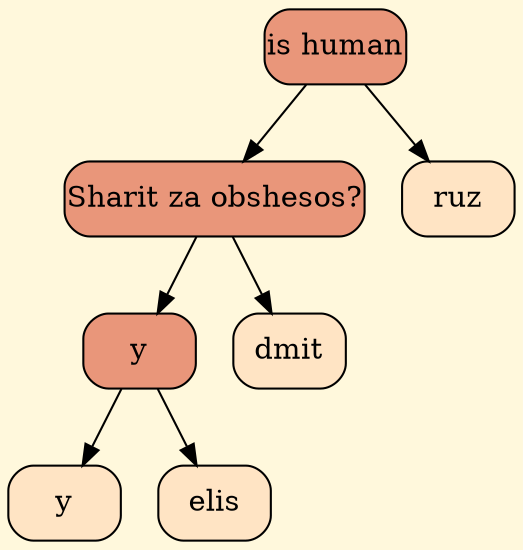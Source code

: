 digraph Akinator 
{ bgcolor="cornsilk1";node[margin = "0.01"];
"quest789" [shape=Mrecord, style=filled, fillcolor=darksalmon, label = "is human"];
"quest1835" [shape=Mrecord, style=filled, fillcolor=darksalmon, label = "Sharit za obshesos?"];
"quest121" [shape=Mrecord, style=filled, fillcolor=darksalmon, label = "y"];
"leaf121" [shape=Mrecord, style=filled, fillcolor=bisque, label = "y"];
"leaf429" [shape=Mrecord, style=filled, fillcolor=bisque, label = "elis"];
"leaf430" [shape=Mrecord, style=filled, fillcolor=bisque, label = "dmit"];
"leaf353" [shape=Mrecord, style=filled, fillcolor=bisque, label = "ruz"];
quest789->quest1835
quest789->leaf353
quest1835->quest121
quest1835->leaf430
quest121->leaf121
quest121->leaf429
}